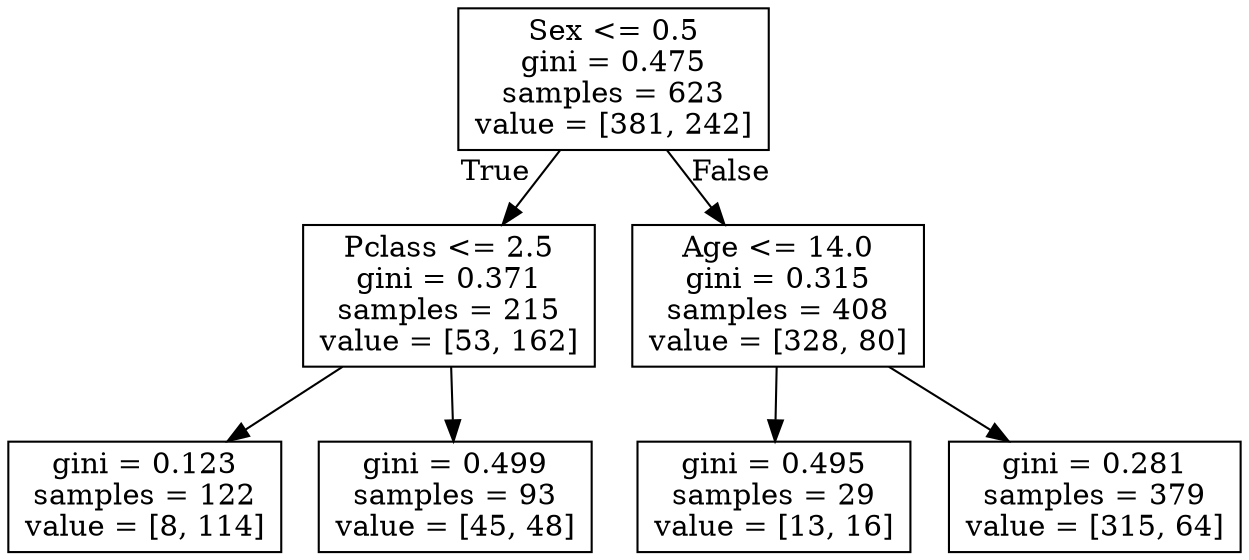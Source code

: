 digraph Tree {
node [shape=box] ;
0 [label="Sex <= 0.5\ngini = 0.475\nsamples = 623\nvalue = [381, 242]"] ;
1 [label="Pclass <= 2.5\ngini = 0.371\nsamples = 215\nvalue = [53, 162]"] ;
0 -> 1 [labeldistance=2.5, labelangle=45, headlabel="True"] ;
2 [label="gini = 0.123\nsamples = 122\nvalue = [8, 114]"] ;
1 -> 2 ;
3 [label="gini = 0.499\nsamples = 93\nvalue = [45, 48]"] ;
1 -> 3 ;
4 [label="Age <= 14.0\ngini = 0.315\nsamples = 408\nvalue = [328, 80]"] ;
0 -> 4 [labeldistance=2.5, labelangle=-45, headlabel="False"] ;
5 [label="gini = 0.495\nsamples = 29\nvalue = [13, 16]"] ;
4 -> 5 ;
6 [label="gini = 0.281\nsamples = 379\nvalue = [315, 64]"] ;
4 -> 6 ;
}